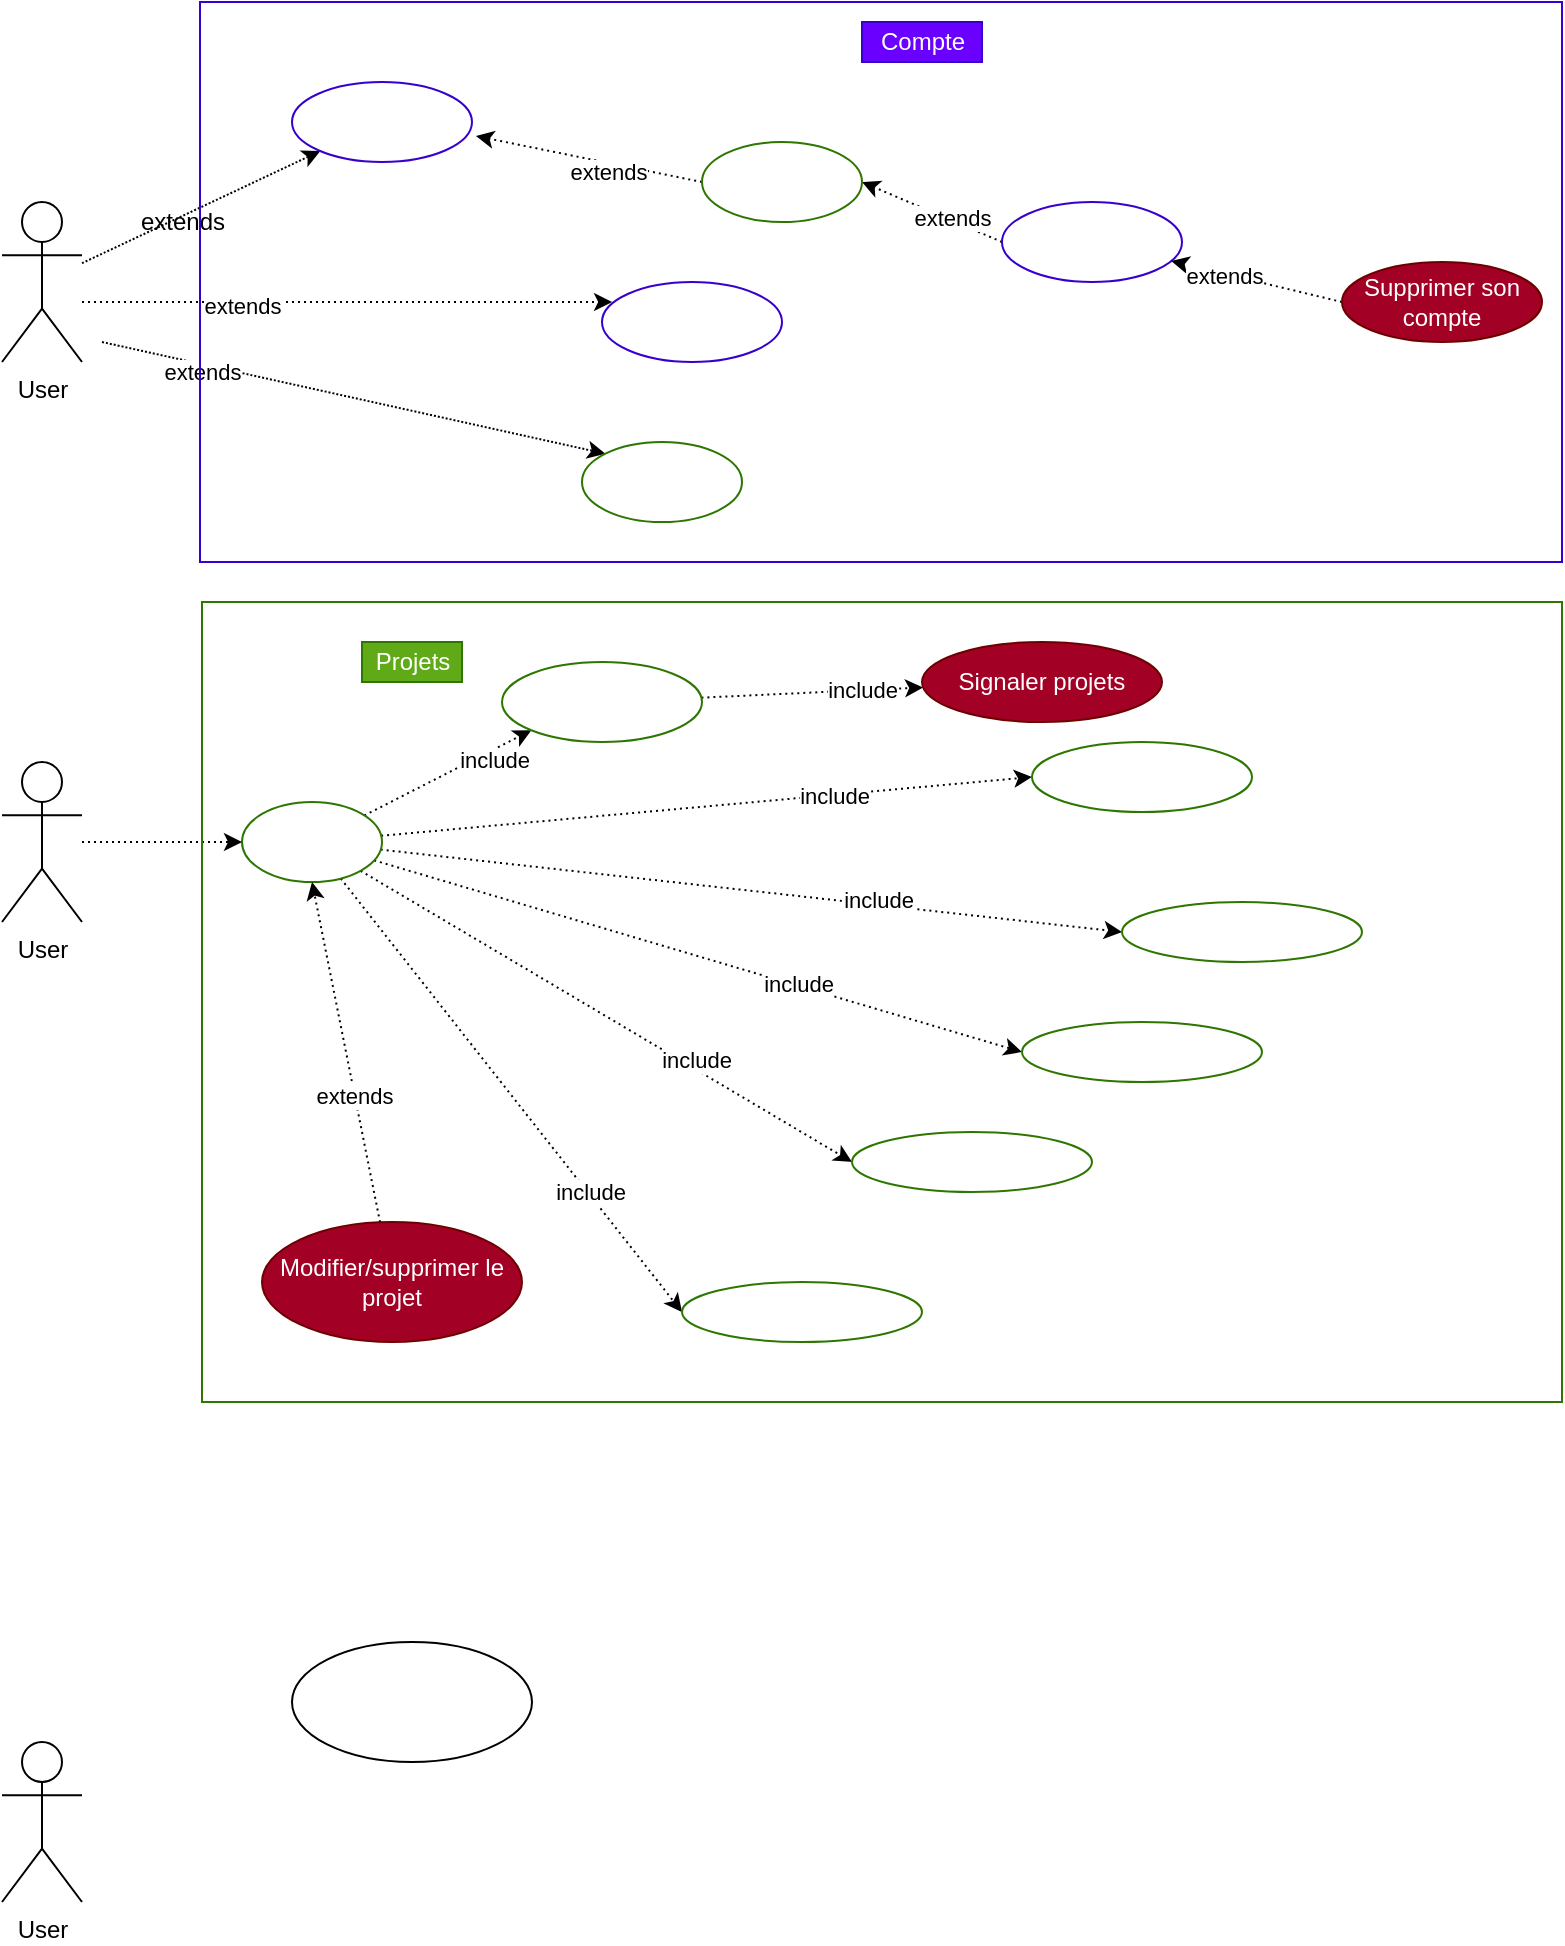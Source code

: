 <mxfile>
    <diagram id="uBIJUcagEpR2EhsYjlJs" name="Page-1">
        <mxGraphModel dx="906" dy="344" grid="1" gridSize="10" guides="1" tooltips="1" connect="1" arrows="1" fold="1" page="1" pageScale="1" pageWidth="827" pageHeight="1169" math="0" shadow="0">
            <root>
                <mxCell id="0"/>
                <mxCell id="1" parent="0"/>
                <mxCell id="31" style="edgeStyle=none;html=1;dashed=1;dashPattern=1 1;" edge="1" parent="1" source="2" target="9">
                    <mxGeometry relative="1" as="geometry"/>
                </mxCell>
                <mxCell id="35" style="edgeStyle=none;html=1;entryX=0;entryY=0;entryDx=0;entryDy=0;dashed=1;dashPattern=1 1;" edge="1" parent="1" target="16">
                    <mxGeometry relative="1" as="geometry">
                        <mxPoint x="60" y="190" as="sourcePoint"/>
                    </mxGeometry>
                </mxCell>
                <mxCell id="39" value="extends" style="edgeLabel;html=1;align=center;verticalAlign=middle;resizable=0;points=[];" vertex="1" connectable="0" parent="35">
                    <mxGeometry x="-0.596" y="-3" relative="1" as="geometry">
                        <mxPoint y="1" as="offset"/>
                    </mxGeometry>
                </mxCell>
                <mxCell id="41" style="edgeStyle=none;html=1;entryX=0.056;entryY=0.25;entryDx=0;entryDy=0;entryPerimeter=0;dashed=1;dashPattern=1 2;" edge="1" parent="1" target="10">
                    <mxGeometry relative="1" as="geometry">
                        <mxPoint x="50" y="170" as="sourcePoint"/>
                    </mxGeometry>
                </mxCell>
                <mxCell id="42" value="extends" style="edgeLabel;html=1;align=center;verticalAlign=middle;resizable=0;points=[];" vertex="1" connectable="0" parent="41">
                    <mxGeometry x="-0.4" y="-2" relative="1" as="geometry">
                        <mxPoint as="offset"/>
                    </mxGeometry>
                </mxCell>
                <mxCell id="2" value="User&lt;br&gt;" style="shape=umlActor;verticalLabelPosition=bottom;verticalAlign=top;html=1;outlineConnect=0;" vertex="1" parent="1">
                    <mxGeometry x="10" y="120" width="40" height="80" as="geometry"/>
                </mxCell>
                <mxCell id="8" value="" style="rounded=0;whiteSpace=wrap;html=1;fillColor=none;fontColor=#ffffff;strokeColor=#3700CC;gradientColor=none;" vertex="1" parent="1">
                    <mxGeometry x="109" y="20" width="681" height="280" as="geometry"/>
                </mxCell>
                <mxCell id="9" value="Se connecter" style="ellipse;whiteSpace=wrap;html=1;fillColor=none;fontColor=#ffffff;strokeColor=#3700CC;" vertex="1" parent="1">
                    <mxGeometry x="155" y="60" width="90" height="40" as="geometry"/>
                </mxCell>
                <mxCell id="10" value="Créer un compte" style="ellipse;whiteSpace=wrap;html=1;fillColor=none;fontColor=#ffffff;strokeColor=#3700CC;" vertex="1" parent="1">
                    <mxGeometry x="310" y="160" width="90" height="40" as="geometry"/>
                </mxCell>
                <mxCell id="61" style="edgeStyle=none;html=1;entryX=0;entryY=1;entryDx=0;entryDy=0;dashed=1;dashPattern=1 2;" edge="1" parent="1" source="12" target="59">
                    <mxGeometry relative="1" as="geometry"/>
                </mxCell>
                <mxCell id="62" value="include" style="edgeLabel;html=1;align=center;verticalAlign=middle;resizable=0;points=[];" vertex="1" connectable="0" parent="61">
                    <mxGeometry x="0.491" y="-4" relative="1" as="geometry">
                        <mxPoint as="offset"/>
                    </mxGeometry>
                </mxCell>
                <mxCell id="68" style="edgeStyle=none;html=1;entryX=0;entryY=0.5;entryDx=0;entryDy=0;dashed=1;dashPattern=1 2;" edge="1" parent="1" source="12" target="63">
                    <mxGeometry relative="1" as="geometry"/>
                </mxCell>
                <mxCell id="69" value="include" style="edgeLabel;html=1;align=center;verticalAlign=middle;resizable=0;points=[];" vertex="1" connectable="0" parent="68">
                    <mxGeometry x="0.392" relative="1" as="geometry">
                        <mxPoint as="offset"/>
                    </mxGeometry>
                </mxCell>
                <mxCell id="70" style="edgeStyle=none;html=1;entryX=0;entryY=0.5;entryDx=0;entryDy=0;dashed=1;dashPattern=1 2;" edge="1" parent="1" source="12" target="64">
                    <mxGeometry relative="1" as="geometry"/>
                </mxCell>
                <mxCell id="74" value="include" style="edgeLabel;html=1;align=center;verticalAlign=middle;resizable=0;points=[];" vertex="1" connectable="0" parent="70">
                    <mxGeometry x="0.347" y="3" relative="1" as="geometry">
                        <mxPoint x="-1" as="offset"/>
                    </mxGeometry>
                </mxCell>
                <mxCell id="71" style="edgeStyle=none;html=1;entryX=0;entryY=0.5;entryDx=0;entryDy=0;dashed=1;dashPattern=1 2;" edge="1" parent="1" source="12" target="65">
                    <mxGeometry relative="1" as="geometry"/>
                </mxCell>
                <mxCell id="75" value="include" style="edgeLabel;html=1;align=center;verticalAlign=middle;resizable=0;points=[];" vertex="1" connectable="0" parent="71">
                    <mxGeometry x="0.306" y="1" relative="1" as="geometry">
                        <mxPoint as="offset"/>
                    </mxGeometry>
                </mxCell>
                <mxCell id="72" style="edgeStyle=none;html=1;entryX=0;entryY=0.5;entryDx=0;entryDy=0;dashed=1;dashPattern=1 2;" edge="1" parent="1" source="12" target="66">
                    <mxGeometry relative="1" as="geometry"/>
                </mxCell>
                <mxCell id="76" value="include" style="edgeLabel;html=1;align=center;verticalAlign=middle;resizable=0;points=[];" vertex="1" connectable="0" parent="72">
                    <mxGeometry x="0.344" y="4" relative="1" as="geometry">
                        <mxPoint as="offset"/>
                    </mxGeometry>
                </mxCell>
                <mxCell id="73" style="edgeStyle=none;html=1;entryX=0;entryY=0.5;entryDx=0;entryDy=0;dashed=1;dashPattern=1 2;" edge="1" parent="1" source="12" target="67">
                    <mxGeometry relative="1" as="geometry"/>
                </mxCell>
                <mxCell id="77" value="include" style="edgeLabel;html=1;align=center;verticalAlign=middle;resizable=0;points=[];" vertex="1" connectable="0" parent="73">
                    <mxGeometry x="0.446" relative="1" as="geometry">
                        <mxPoint x="1" as="offset"/>
                    </mxGeometry>
                </mxCell>
                <mxCell id="12" value="Créer un projet" style="ellipse;whiteSpace=wrap;html=1;fillColor=none;fontColor=#ffffff;strokeColor=#2D7600;" vertex="1" parent="1">
                    <mxGeometry x="130" y="420" width="70" height="40" as="geometry"/>
                </mxCell>
                <mxCell id="47" style="edgeStyle=none;html=1;exitX=0;exitY=0.5;exitDx=0;exitDy=0;entryX=1;entryY=0.5;entryDx=0;entryDy=0;dashed=1;dashPattern=1 2;" edge="1" parent="1" source="13" target="17">
                    <mxGeometry relative="1" as="geometry"/>
                </mxCell>
                <mxCell id="48" value="extends" style="edgeLabel;html=1;align=center;verticalAlign=middle;resizable=0;points=[];" vertex="1" connectable="0" parent="47">
                    <mxGeometry x="-0.272" y="-1" relative="1" as="geometry">
                        <mxPoint as="offset"/>
                    </mxGeometry>
                </mxCell>
                <mxCell id="13" value="Modifier son compte" style="ellipse;whiteSpace=wrap;html=1;fillColor=none;fontColor=#ffffff;strokeColor=#3700CC;" vertex="1" parent="1">
                    <mxGeometry x="510" y="120" width="90" height="40" as="geometry"/>
                </mxCell>
                <mxCell id="51" style="edgeStyle=none;html=1;exitX=0;exitY=0.5;exitDx=0;exitDy=0;dashed=1;dashPattern=1 2;" edge="1" parent="1" source="14" target="13">
                    <mxGeometry relative="1" as="geometry"/>
                </mxCell>
                <mxCell id="52" value="extends" style="edgeLabel;html=1;align=center;verticalAlign=middle;resizable=0;points=[];" vertex="1" connectable="0" parent="51">
                    <mxGeometry x="0.376" y="1" relative="1" as="geometry">
                        <mxPoint as="offset"/>
                    </mxGeometry>
                </mxCell>
                <mxCell id="14" value="Supprimer son compte" style="ellipse;whiteSpace=wrap;html=1;fillColor=#a20025;fontColor=#ffffff;strokeColor=#6F0000;" vertex="1" parent="1">
                    <mxGeometry x="680" y="150" width="100" height="40" as="geometry"/>
                </mxCell>
                <mxCell id="15" value="Compte" style="text;html=1;resizable=0;autosize=1;align=center;verticalAlign=middle;points=[];fillColor=#6a00ff;strokeColor=#3700CC;rounded=0;fontColor=#ffffff;" vertex="1" parent="1">
                    <mxGeometry x="440" y="30" width="60" height="20" as="geometry"/>
                </mxCell>
                <mxCell id="16" value="Voir projets existants" style="ellipse;whiteSpace=wrap;html=1;fillColor=none;fontColor=#ffffff;strokeColor=#2D7600;" vertex="1" parent="1">
                    <mxGeometry x="300" y="240" width="80" height="40" as="geometry"/>
                </mxCell>
                <mxCell id="45" style="edgeStyle=none;html=1;exitX=0;exitY=0.5;exitDx=0;exitDy=0;dashed=1;dashPattern=1 2;entryX=1.022;entryY=0.675;entryDx=0;entryDy=0;entryPerimeter=0;" edge="1" parent="1" source="17" target="9">
                    <mxGeometry relative="1" as="geometry"/>
                </mxCell>
                <mxCell id="46" value="extends" style="edgeLabel;html=1;align=center;verticalAlign=middle;resizable=0;points=[];" vertex="1" connectable="0" parent="45">
                    <mxGeometry x="-0.184" y="4" relative="1" as="geometry">
                        <mxPoint as="offset"/>
                    </mxGeometry>
                </mxCell>
                <mxCell id="17" value="Voir ses projets" style="ellipse;whiteSpace=wrap;html=1;fillColor=none;fontColor=#ffffff;strokeColor=#2D7600;" vertex="1" parent="1">
                    <mxGeometry x="360" y="90" width="80" height="40" as="geometry"/>
                </mxCell>
                <mxCell id="36" value="extends" style="text;html=1;align=center;verticalAlign=middle;resizable=0;points=[];autosize=1;strokeColor=none;fillColor=none;" vertex="1" parent="1">
                    <mxGeometry x="70" y="120" width="60" height="20" as="geometry"/>
                </mxCell>
                <mxCell id="56" style="edgeStyle=none;html=1;dashed=1;dashPattern=1 2;entryX=0;entryY=0.5;entryDx=0;entryDy=0;" edge="1" parent="1" source="54" target="12">
                    <mxGeometry relative="1" as="geometry">
                        <mxPoint x="110" y="455" as="targetPoint"/>
                    </mxGeometry>
                </mxCell>
                <mxCell id="54" value="User&lt;br&gt;" style="shape=umlActor;verticalLabelPosition=bottom;verticalAlign=top;html=1;outlineConnect=0;" vertex="1" parent="1">
                    <mxGeometry x="10" y="400" width="40" height="80" as="geometry"/>
                </mxCell>
                <mxCell id="95" style="edgeStyle=none;html=1;dashed=1;dashPattern=1 2;" edge="1" parent="1" source="59" target="94">
                    <mxGeometry relative="1" as="geometry"/>
                </mxCell>
                <mxCell id="96" value="include" style="edgeLabel;html=1;align=center;verticalAlign=middle;resizable=0;points=[];" vertex="1" connectable="0" parent="95">
                    <mxGeometry x="0.449" relative="1" as="geometry">
                        <mxPoint as="offset"/>
                    </mxGeometry>
                </mxCell>
                <mxCell id="59" value="Être connecté" style="ellipse;whiteSpace=wrap;html=1;fillColor=none;fontColor=#ffffff;strokeColor=#2D7600;" vertex="1" parent="1">
                    <mxGeometry x="260" y="350" width="100" height="40" as="geometry"/>
                </mxCell>
                <mxCell id="63" value="Définir date de fin&amp;nbsp;" style="ellipse;whiteSpace=wrap;html=1;fillColor=none;fontColor=#ffffff;strokeColor=#2D7600;" vertex="1" parent="1">
                    <mxGeometry x="525" y="390" width="110" height="35" as="geometry"/>
                </mxCell>
                <mxCell id="64" value="Montant minimum" style="ellipse;whiteSpace=wrap;html=1;fillColor=none;fontColor=#ffffff;strokeColor=#2D7600;" vertex="1" parent="1">
                    <mxGeometry x="570" y="470" width="120" height="30" as="geometry"/>
                </mxCell>
                <mxCell id="65" value="Description" style="ellipse;whiteSpace=wrap;html=1;fillColor=none;fontColor=#ffffff;strokeColor=#2D7600;" vertex="1" parent="1">
                    <mxGeometry x="520" y="530" width="120" height="30" as="geometry"/>
                </mxCell>
                <mxCell id="66" value="Photos" style="ellipse;whiteSpace=wrap;html=1;fillColor=none;fontColor=#ffffff;strokeColor=#2D7600;" vertex="1" parent="1">
                    <mxGeometry x="435" y="585" width="120" height="30" as="geometry"/>
                </mxCell>
                <mxCell id="67" value="Contreparties" style="ellipse;whiteSpace=wrap;html=1;fillColor=none;fontColor=#ffffff;strokeColor=#2D7600;" vertex="1" parent="1">
                    <mxGeometry x="350" y="660" width="120" height="30" as="geometry"/>
                </mxCell>
                <mxCell id="88" style="edgeStyle=none;html=1;dashed=1;dashPattern=1 2;entryX=0.5;entryY=1;entryDx=0;entryDy=0;" edge="1" parent="1" source="82" target="12">
                    <mxGeometry relative="1" as="geometry">
                        <mxPoint x="170" y="470" as="targetPoint"/>
                    </mxGeometry>
                </mxCell>
                <mxCell id="89" value="extends" style="edgeLabel;html=1;align=center;verticalAlign=middle;resizable=0;points=[];" vertex="1" connectable="0" parent="88">
                    <mxGeometry x="-0.255" y="1" relative="1" as="geometry">
                        <mxPoint as="offset"/>
                    </mxGeometry>
                </mxCell>
                <mxCell id="82" value="Modifier/supprimer le projet" style="ellipse;whiteSpace=wrap;html=1;fillColor=#a20025;fontColor=#ffffff;strokeColor=#6F0000;" vertex="1" parent="1">
                    <mxGeometry x="140" y="630" width="130" height="60" as="geometry"/>
                </mxCell>
                <mxCell id="91" value="Projets" style="text;html=1;resizable=0;autosize=1;align=center;verticalAlign=middle;points=[];fillColor=#60a917;strokeColor=#2D7600;rounded=0;fontColor=#ffffff;" vertex="1" parent="1">
                    <mxGeometry x="190" y="340" width="50" height="20" as="geometry"/>
                </mxCell>
                <mxCell id="92" value="User&lt;br&gt;" style="shape=umlActor;verticalLabelPosition=bottom;verticalAlign=top;html=1;outlineConnect=0;" vertex="1" parent="1">
                    <mxGeometry x="10" y="890" width="40" height="80" as="geometry"/>
                </mxCell>
                <mxCell id="93" value="" style="ellipse;whiteSpace=wrap;html=1;fillColor=none;gradientColor=none;" vertex="1" parent="1">
                    <mxGeometry x="155" y="840" width="120" height="60" as="geometry"/>
                </mxCell>
                <mxCell id="94" value="Signaler projets" style="ellipse;whiteSpace=wrap;html=1;fillColor=#a20025;fontColor=#ffffff;strokeColor=#6F0000;" vertex="1" parent="1">
                    <mxGeometry x="470" y="340" width="120" height="40" as="geometry"/>
                </mxCell>
                <mxCell id="97" value="" style="rounded=0;whiteSpace=wrap;html=1;fillColor=none;fontColor=#ffffff;strokeColor=#2D7600;" vertex="1" parent="1">
                    <mxGeometry x="110" y="320" width="680" height="400" as="geometry"/>
                </mxCell>
            </root>
        </mxGraphModel>
    </diagram>
</mxfile>